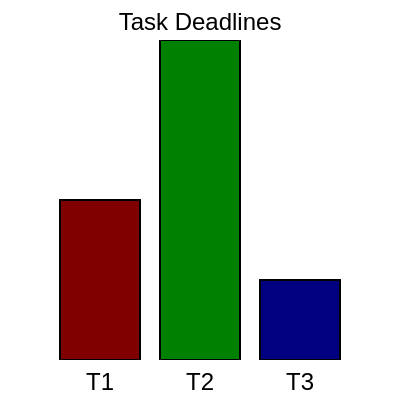 <mxfile>
    <diagram>
        <mxGraphModel dx="320" dy="200" pageWidth="320" pageHeight="200">
            <root>
                <mxCell id="0">
                </mxCell>
                <mxCell id="1" vertex="1" parent="0" style = "fillColor=#800000;">
                    <mxGeometry x="30" y="100" width="40" height="80" as="geometry">
                    </mxGeometry>
                </mxCell>
                <mxCell id="2" vertex="1" parent="0" style = "fillColor=#008000;">
                    <mxGeometry x="80" y="20" width="40" height="160" as="geometry">
                    </mxGeometry>
                </mxCell>
                <mxCell id="3" vertex="1" parent="0" style = "fillColor=#000080;">
                    <mxGeometry x="130" y="140" width="40" height="40" as="geometry">
                    </mxGeometry>
                </mxCell>
                <mxCell id="4" vertex="1" parent="0" value="T1" style = "text=;strokeColor=none;">
                    <mxGeometry x="25" y="180" width="50" height="20" as="geometry">
                    </mxGeometry>
                </mxCell>
                <mxCell id="5" vertex="1" parent="0" value="T2" style = "text=;strokeColor=none;">
                    <mxGeometry x="75" y="180" width="50" height="20" as="geometry">
                    </mxGeometry>
                </mxCell>
                <mxCell id="6" vertex="1" parent="0" value="T3" style = "text=;strokeColor=none;">
                    <mxGeometry x="125" y="180" width="50" height="20" as="geometry">
                    </mxGeometry>
                </mxCell>
                <mxCell id="7" vertex="1" parent="0" value="Task Deadlines" style = "text=;strokeColor=none;">
                    <mxGeometry x="0" y="0" width="200" height="20" as="geometry">
                    </mxGeometry>
                </mxCell>
            </root>
        </mxGraphModel>
    </diagram>
</mxfile>
